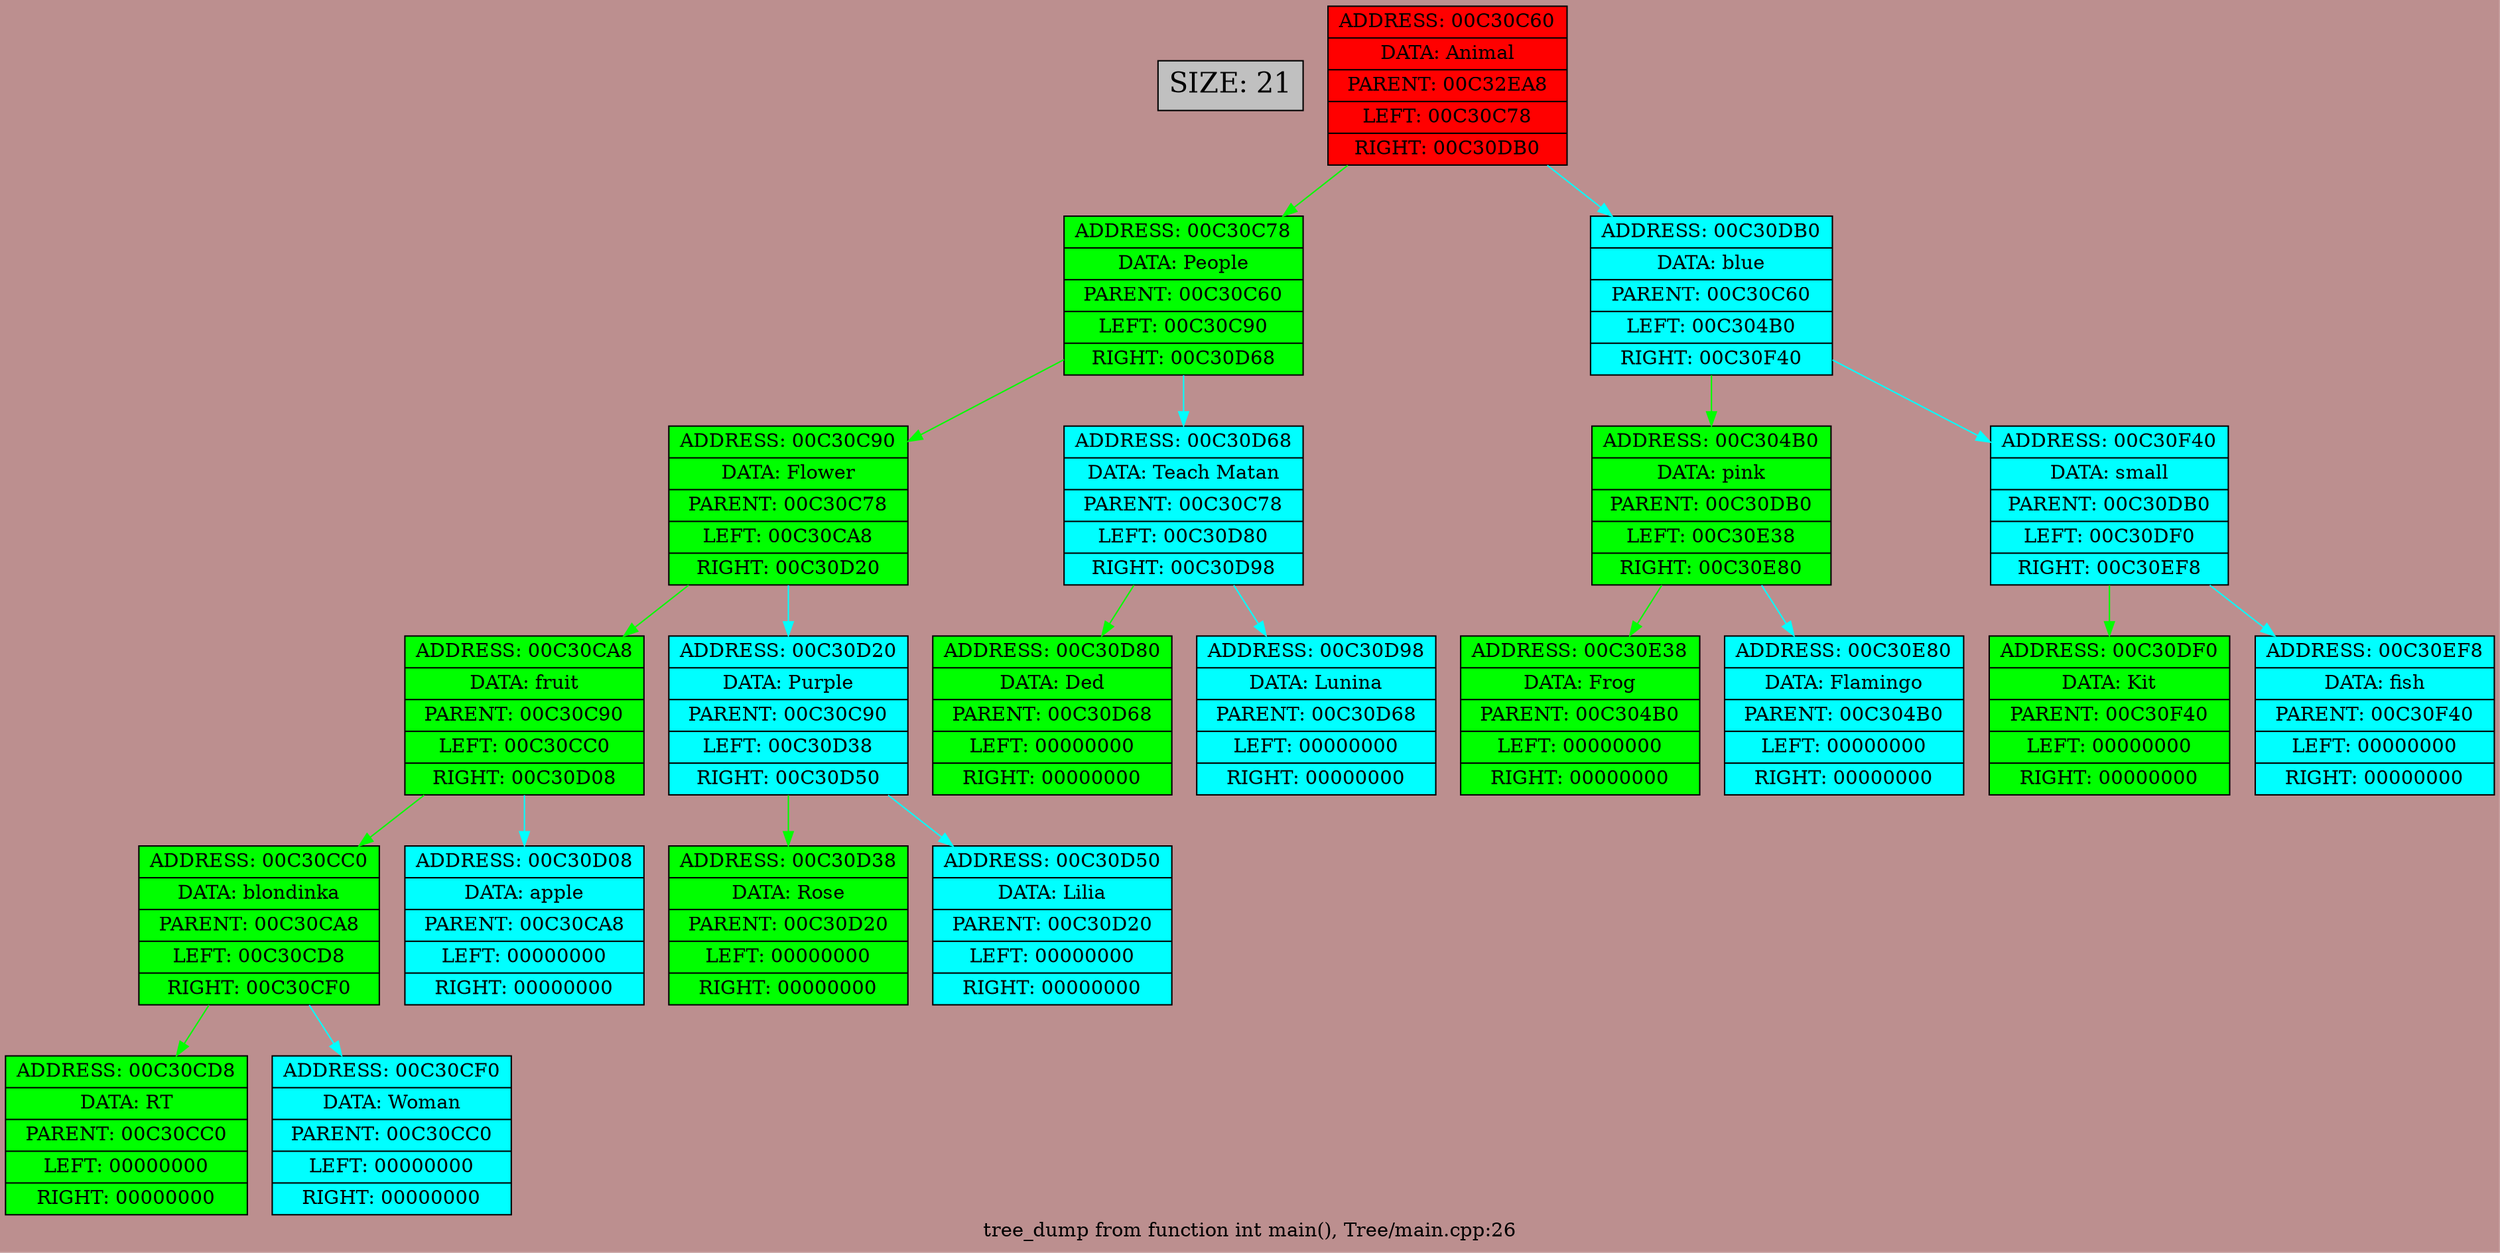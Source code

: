 digraph struct {bgcolor=RosyBrown rankdir = HR


Info[shape=record, style=filled, fillcolor="grey", label="SIZE: 21", fontcolor = "black", fontsize = 20];
label = "tree_dump from function int main(), Tree/main.cpp:26";
node0[shape=record, style=filled, fillcolor="red", label=" {ADDRESS: 00C30C60 | DATA: Animal | PARENT: 00C32EA8 | LEFT: 00C30C78 | RIGHT: 00C30DB0}"];
node0->node1 [color = "lime"];
node1[shape=record, style=filled, fillcolor="lime", label=" {ADDRESS: 00C30C78 | DATA: People | PARENT: 00C30C60 | LEFT: 00C30C90 | RIGHT: 00C30D68}"];
node1->node2 [color = "lime"];
node2[shape=record, style=filled, fillcolor="lime", label=" {ADDRESS: 00C30C90 | DATA: Flower | PARENT: 00C30C78 | LEFT: 00C30CA8 | RIGHT: 00C30D20}"];
node2->node3 [color = "lime"];
node3[shape=record, style=filled, fillcolor="lime", label=" {ADDRESS: 00C30CA8 | DATA: fruit | PARENT: 00C30C90 | LEFT: 00C30CC0 | RIGHT: 00C30D08}"];
node3->node4 [color = "lime"];
node4[shape=record, style=filled, fillcolor="lime", label=" {ADDRESS: 00C30CC0 | DATA: blondinka | PARENT: 00C30CA8 | LEFT: 00C30CD8 | RIGHT: 00C30CF0}"];
node4->node5 [color = "lime"];
node5[shape=record, style=filled, fillcolor="lime", label=" {ADDRESS: 00C30CD8 | DATA: RT | PARENT: 00C30CC0 | LEFT: 00000000 | RIGHT: 00000000}"];
node4->node6 [color = "aqua"];
node6[shape=record, style=filled, fillcolor="aqua", label=" {ADDRESS: 00C30CF0 | DATA: Woman | PARENT: 00C30CC0 | LEFT: 00000000 | RIGHT: 00000000}"];
node3->node7 [color = "aqua"];
node7[shape=record, style=filled, fillcolor="aqua", label=" {ADDRESS: 00C30D08 | DATA: apple | PARENT: 00C30CA8 | LEFT: 00000000 | RIGHT: 00000000}"];
node2->node8 [color = "aqua"];
node8[shape=record, style=filled, fillcolor="aqua", label=" {ADDRESS: 00C30D20 | DATA: Purple | PARENT: 00C30C90 | LEFT: 00C30D38 | RIGHT: 00C30D50}"];
node8->node9 [color = "lime"];
node9[shape=record, style=filled, fillcolor="lime", label=" {ADDRESS: 00C30D38 | DATA: Rose | PARENT: 00C30D20 | LEFT: 00000000 | RIGHT: 00000000}"];
node8->node10 [color = "aqua"];
node10[shape=record, style=filled, fillcolor="aqua", label=" {ADDRESS: 00C30D50 | DATA: Lilia | PARENT: 00C30D20 | LEFT: 00000000 | RIGHT: 00000000}"];
node1->node11 [color = "aqua"];
node11[shape=record, style=filled, fillcolor="aqua", label=" {ADDRESS: 00C30D68 | DATA: Teach Matan | PARENT: 00C30C78 | LEFT: 00C30D80 | RIGHT: 00C30D98}"];
node11->node12 [color = "lime"];
node12[shape=record, style=filled, fillcolor="lime", label=" {ADDRESS: 00C30D80 | DATA: Ded | PARENT: 00C30D68 | LEFT: 00000000 | RIGHT: 00000000}"];
node11->node13 [color = "aqua"];
node13[shape=record, style=filled, fillcolor="aqua", label=" {ADDRESS: 00C30D98 | DATA: Lunina | PARENT: 00C30D68 | LEFT: 00000000 | RIGHT: 00000000}"];
node0->node14 [color = "aqua"];
node14[shape=record, style=filled, fillcolor="aqua", label=" {ADDRESS: 00C30DB0 | DATA: blue | PARENT: 00C30C60 | LEFT: 00C304B0 | RIGHT: 00C30F40}"];
node14->node15 [color = "lime"];
node15[shape=record, style=filled, fillcolor="lime", label=" {ADDRESS: 00C304B0 | DATA: pink | PARENT: 00C30DB0 | LEFT: 00C30E38 | RIGHT: 00C30E80}"];
node15->node16 [color = "lime"];
node16[shape=record, style=filled, fillcolor="lime", label=" {ADDRESS: 00C30E38 | DATA: Frog | PARENT: 00C304B0 | LEFT: 00000000 | RIGHT: 00000000}"];
node15->node17 [color = "aqua"];
node17[shape=record, style=filled, fillcolor="aqua", label=" {ADDRESS: 00C30E80 | DATA: Flamingo | PARENT: 00C304B0 | LEFT: 00000000 | RIGHT: 00000000}"];
node14->node18 [color = "aqua"];
node18[shape=record, style=filled, fillcolor="aqua", label=" {ADDRESS: 00C30F40 | DATA: small | PARENT: 00C30DB0 | LEFT: 00C30DF0 | RIGHT: 00C30EF8}"];
node18->node19 [color = "lime"];
node19[shape=record, style=filled, fillcolor="lime", label=" {ADDRESS: 00C30DF0 | DATA: Kit | PARENT: 00C30F40 | LEFT: 00000000 | RIGHT: 00000000}"];
node18->node20 [color = "aqua"];
node20[shape=record, style=filled, fillcolor="aqua", label=" {ADDRESS: 00C30EF8 | DATA: fish | PARENT: 00C30F40 | LEFT: 00000000 | RIGHT: 00000000}"];


}